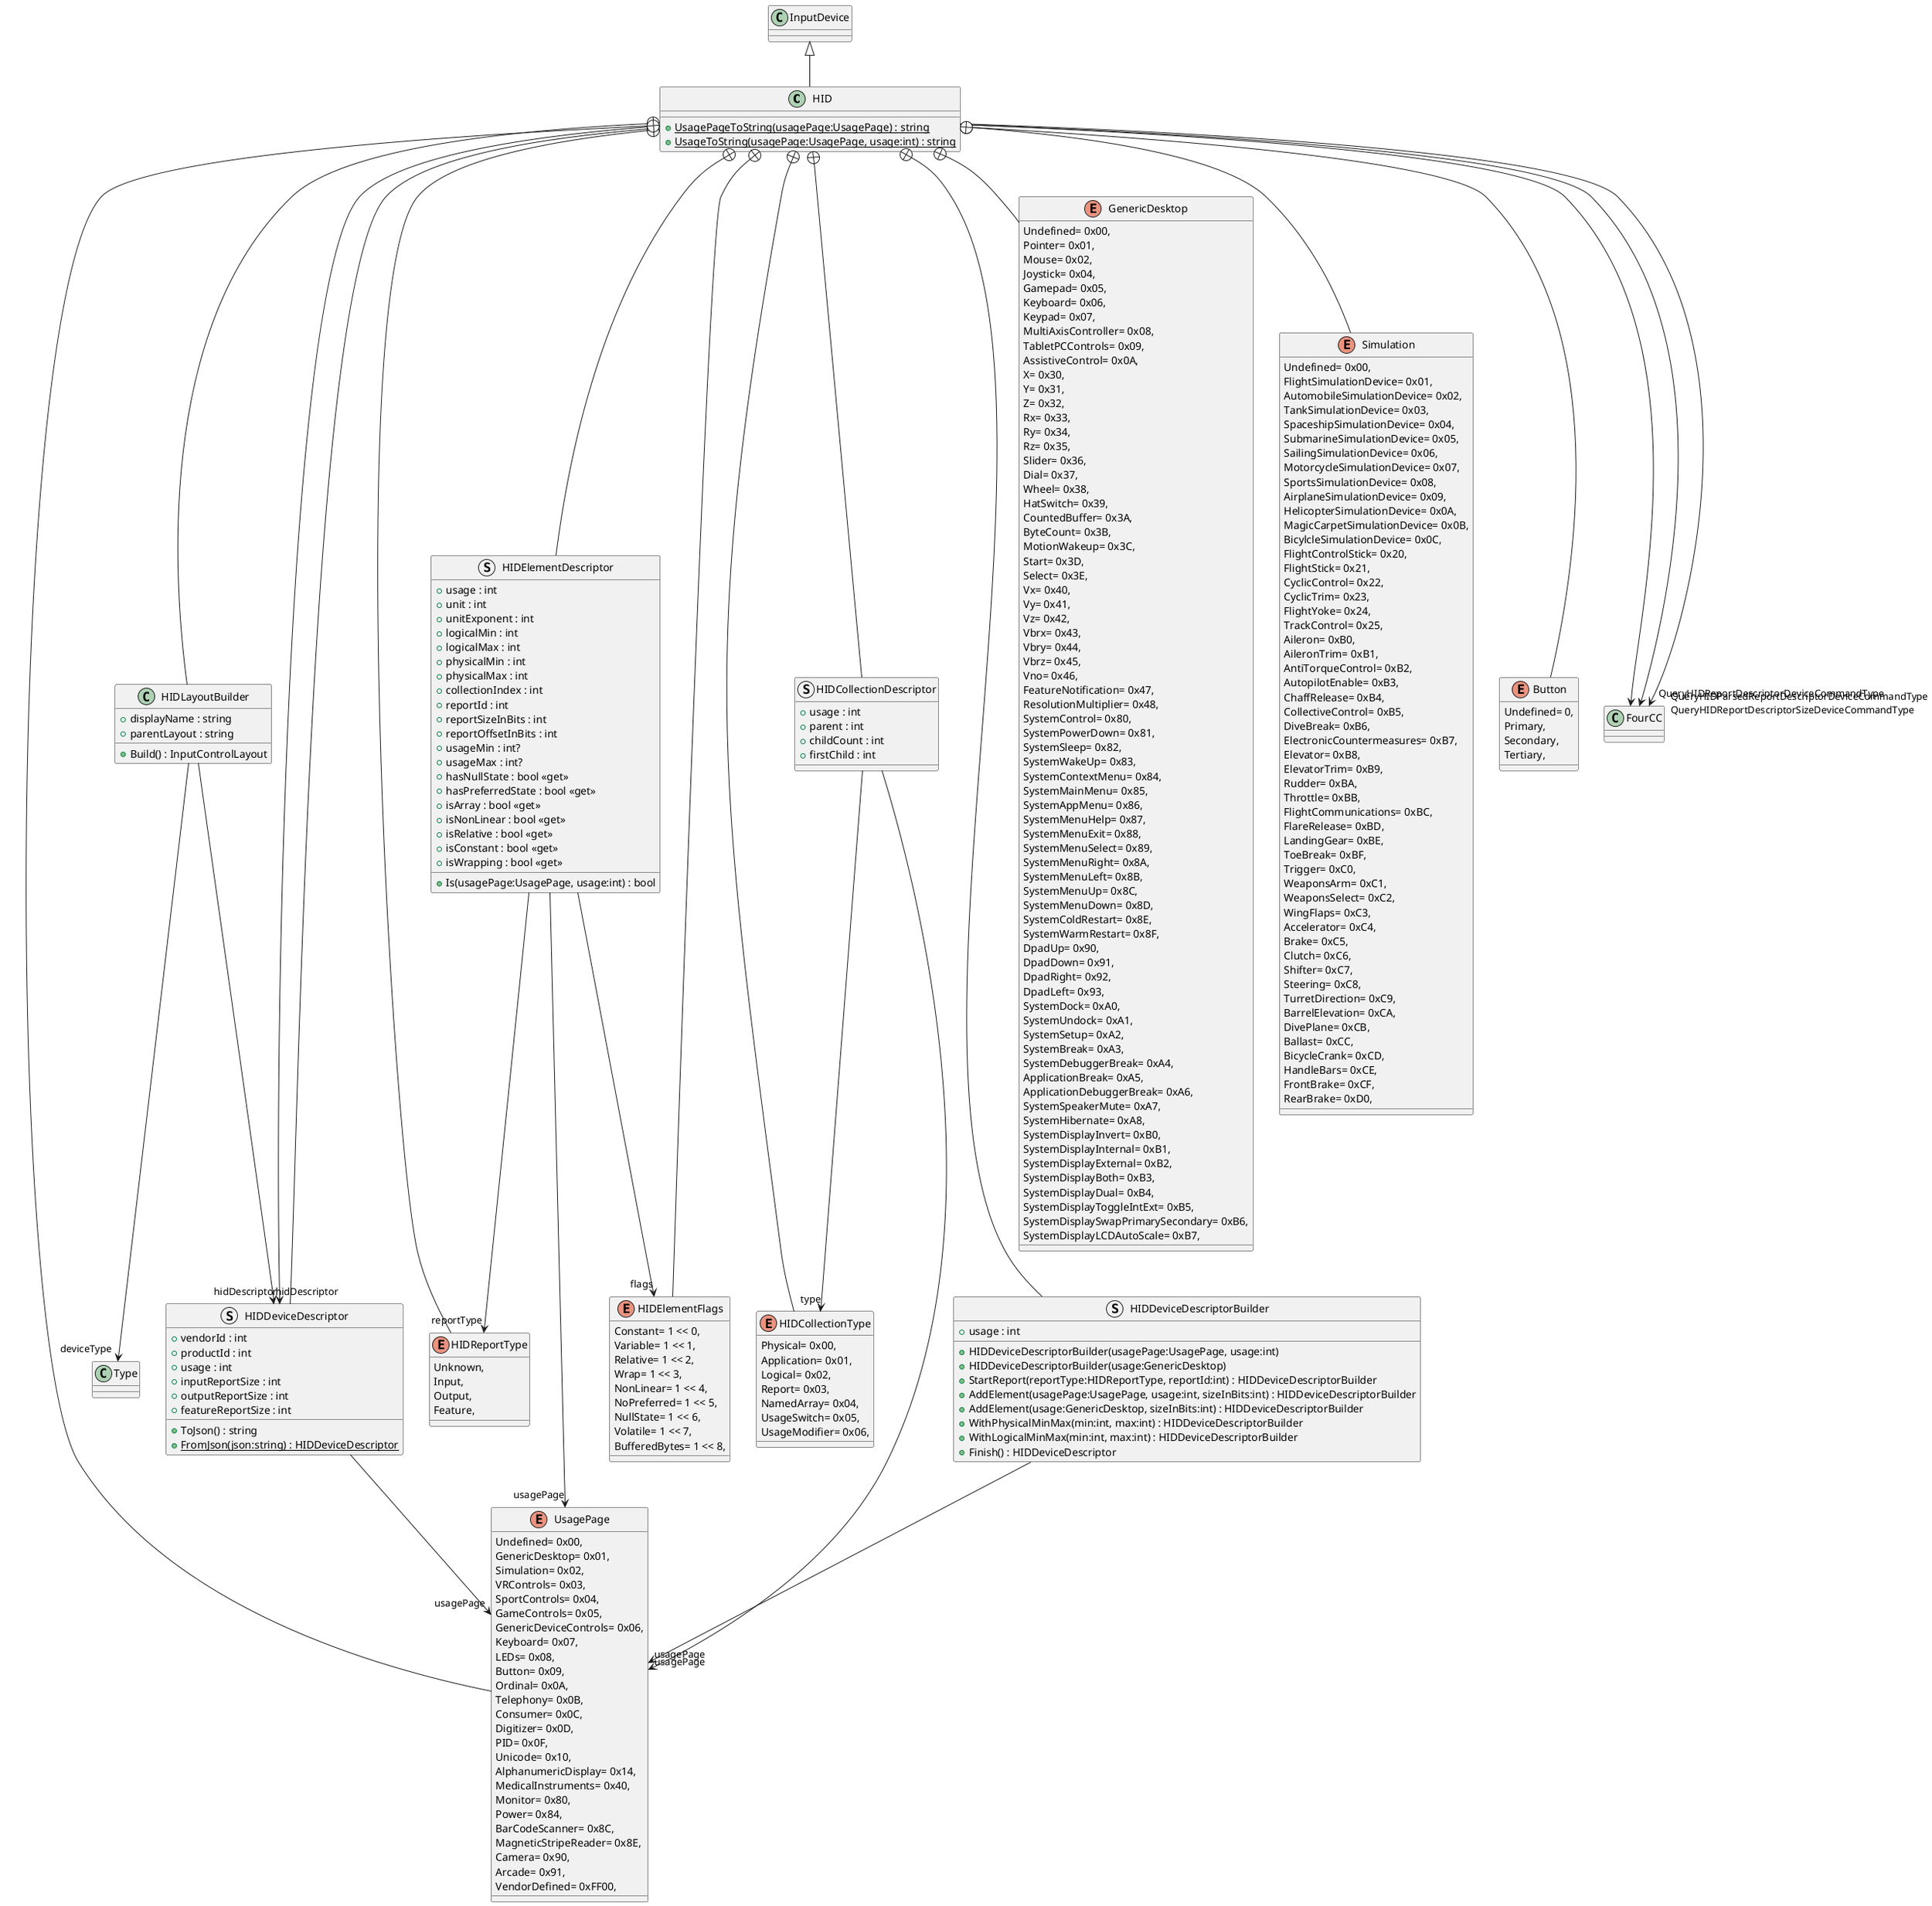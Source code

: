 @startuml
class HID {
    + {static} UsagePageToString(usagePage:UsagePage) : string
    + {static} UsageToString(usagePage:UsagePage, usage:int) : string
}
class HIDLayoutBuilder {
    + displayName : string
    + parentLayout : string
    + Build() : InputControlLayout
}
enum HIDReportType {
    Unknown,
    Input,
    Output,
    Feature,
}
enum HIDCollectionType {
    Physical= 0x00,
    Application= 0x01,
    Logical= 0x02,
    Report= 0x03,
    NamedArray= 0x04,
    UsageSwitch= 0x05,
    UsageModifier= 0x06,
}
enum HIDElementFlags {
    Constant= 1 << 0,
    Variable= 1 << 1,
    Relative= 1 << 2,
    Wrap= 1 << 3,
    NonLinear= 1 << 4,
    NoPreferred= 1 << 5,
    NullState= 1 << 6,
    Volatile= 1 << 7,
    BufferedBytes= 1 << 8,
}
struct HIDElementDescriptor {
    + usage : int
    + unit : int
    + unitExponent : int
    + logicalMin : int
    + logicalMax : int
    + physicalMin : int
    + physicalMax : int
    + collectionIndex : int
    + reportId : int
    + reportSizeInBits : int
    + reportOffsetInBits : int
    + usageMin : int?
    + usageMax : int?
    + hasNullState : bool <<get>>
    + hasPreferredState : bool <<get>>
    + isArray : bool <<get>>
    + isNonLinear : bool <<get>>
    + isRelative : bool <<get>>
    + isConstant : bool <<get>>
    + isWrapping : bool <<get>>
    + Is(usagePage:UsagePage, usage:int) : bool
}
struct HIDCollectionDescriptor {
    + usage : int
    + parent : int
    + childCount : int
    + firstChild : int
}
struct HIDDeviceDescriptor {
    + vendorId : int
    + productId : int
    + usage : int
    + inputReportSize : int
    + outputReportSize : int
    + featureReportSize : int
    + ToJson() : string
    + {static} FromJson(json:string) : HIDDeviceDescriptor
}
struct HIDDeviceDescriptorBuilder {
    + usage : int
    + HIDDeviceDescriptorBuilder(usagePage:UsagePage, usage:int)
    + HIDDeviceDescriptorBuilder(usage:GenericDesktop)
    + StartReport(reportType:HIDReportType, reportId:int) : HIDDeviceDescriptorBuilder
    + AddElement(usagePage:UsagePage, usage:int, sizeInBits:int) : HIDDeviceDescriptorBuilder
    + AddElement(usage:GenericDesktop, sizeInBits:int) : HIDDeviceDescriptorBuilder
    + WithPhysicalMinMax(min:int, max:int) : HIDDeviceDescriptorBuilder
    + WithLogicalMinMax(min:int, max:int) : HIDDeviceDescriptorBuilder
    + Finish() : HIDDeviceDescriptor
}
enum UsagePage {
    Undefined= 0x00,
    GenericDesktop= 0x01,
    Simulation= 0x02,
    VRControls= 0x03,
    SportControls= 0x04,
    GameControls= 0x05,
    GenericDeviceControls= 0x06,
    Keyboard= 0x07,
    LEDs= 0x08,
    Button= 0x09,
    Ordinal= 0x0A,
    Telephony= 0x0B,
    Consumer= 0x0C,
    Digitizer= 0x0D,
    PID= 0x0F,
    Unicode= 0x10,
    AlphanumericDisplay= 0x14,
    MedicalInstruments= 0x40,
    Monitor= 0x80,
    Power= 0x84,
    BarCodeScanner= 0x8C,
    MagneticStripeReader= 0x8E,
    Camera= 0x90,
    Arcade= 0x91,
    VendorDefined= 0xFF00,
}
enum GenericDesktop {
    Undefined= 0x00,
    Pointer= 0x01,
    Mouse= 0x02,
    Joystick= 0x04,
    Gamepad= 0x05,
    Keyboard= 0x06,
    Keypad= 0x07,
    MultiAxisController= 0x08,
    TabletPCControls= 0x09,
    AssistiveControl= 0x0A,
    X= 0x30,
    Y= 0x31,
    Z= 0x32,
    Rx= 0x33,
    Ry= 0x34,
    Rz= 0x35,
    Slider= 0x36,
    Dial= 0x37,
    Wheel= 0x38,
    HatSwitch= 0x39,
    CountedBuffer= 0x3A,
    ByteCount= 0x3B,
    MotionWakeup= 0x3C,
    Start= 0x3D,
    Select= 0x3E,
    Vx= 0x40,
    Vy= 0x41,
    Vz= 0x42,
    Vbrx= 0x43,
    Vbry= 0x44,
    Vbrz= 0x45,
    Vno= 0x46,
    FeatureNotification= 0x47,
    ResolutionMultiplier= 0x48,
    SystemControl= 0x80,
    SystemPowerDown= 0x81,
    SystemSleep= 0x82,
    SystemWakeUp= 0x83,
    SystemContextMenu= 0x84,
    SystemMainMenu= 0x85,
    SystemAppMenu= 0x86,
    SystemMenuHelp= 0x87,
    SystemMenuExit= 0x88,
    SystemMenuSelect= 0x89,
    SystemMenuRight= 0x8A,
    SystemMenuLeft= 0x8B,
    SystemMenuUp= 0x8C,
    SystemMenuDown= 0x8D,
    SystemColdRestart= 0x8E,
    SystemWarmRestart= 0x8F,
    DpadUp= 0x90,
    DpadDown= 0x91,
    DpadRight= 0x92,
    DpadLeft= 0x93,
    SystemDock= 0xA0,
    SystemUndock= 0xA1,
    SystemSetup= 0xA2,
    SystemBreak= 0xA3,
    SystemDebuggerBreak= 0xA4,
    ApplicationBreak= 0xA5,
    ApplicationDebuggerBreak= 0xA6,
    SystemSpeakerMute= 0xA7,
    SystemHibernate= 0xA8,
    SystemDisplayInvert= 0xB0,
    SystemDisplayInternal= 0xB1,
    SystemDisplayExternal= 0xB2,
    SystemDisplayBoth= 0xB3,
    SystemDisplayDual= 0xB4,
    SystemDisplayToggleIntExt= 0xB5,
    SystemDisplaySwapPrimarySecondary= 0xB6,
    SystemDisplayLCDAutoScale= 0xB7,
}
enum Simulation {
    Undefined= 0x00,
    FlightSimulationDevice= 0x01,
    AutomobileSimulationDevice= 0x02,
    TankSimulationDevice= 0x03,
    SpaceshipSimulationDevice= 0x04,
    SubmarineSimulationDevice= 0x05,
    SailingSimulationDevice= 0x06,
    MotorcycleSimulationDevice= 0x07,
    SportsSimulationDevice= 0x08,
    AirplaneSimulationDevice= 0x09,
    HelicopterSimulationDevice= 0x0A,
    MagicCarpetSimulationDevice= 0x0B,
    BicylcleSimulationDevice= 0x0C,
    FlightControlStick= 0x20,
    FlightStick= 0x21,
    CyclicControl= 0x22,
    CyclicTrim= 0x23,
    FlightYoke= 0x24,
    TrackControl= 0x25,
    Aileron= 0xB0,
    AileronTrim= 0xB1,
    AntiTorqueControl= 0xB2,
    AutopilotEnable= 0xB3,
    ChaffRelease= 0xB4,
    CollectiveControl= 0xB5,
    DiveBreak= 0xB6,
    ElectronicCountermeasures= 0xB7,
    Elevator= 0xB8,
    ElevatorTrim= 0xB9,
    Rudder= 0xBA,
    Throttle= 0xBB,
    FlightCommunications= 0xBC,
    FlareRelease= 0xBD,
    LandingGear= 0xBE,
    ToeBreak= 0xBF,
    Trigger= 0xC0,
    WeaponsArm= 0xC1,
    WeaponsSelect= 0xC2,
    WingFlaps= 0xC3,
    Accelerator= 0xC4,
    Brake= 0xC5,
    Clutch= 0xC6,
    Shifter= 0xC7,
    Steering= 0xC8,
    TurretDirection= 0xC9,
    BarrelElevation= 0xCA,
    DivePlane= 0xCB,
    Ballast= 0xCC,
    BicycleCrank= 0xCD,
    HandleBars= 0xCE,
    FrontBrake= 0xCF,
    RearBrake= 0xD0,
}
enum Button {
    Undefined= 0,
    Primary,
    Secondary,
    Tertiary,
}
InputDevice <|-- HID
HID --> "QueryHIDReportDescriptorDeviceCommandType" FourCC
HID --> "QueryHIDReportDescriptorSizeDeviceCommandType" FourCC
HID --> "QueryHIDParsedReportDescriptorDeviceCommandType" FourCC
HID --> "hidDescriptor" HIDDeviceDescriptor
HID +-- HIDLayoutBuilder
HIDLayoutBuilder --> "hidDescriptor" HIDDeviceDescriptor
HIDLayoutBuilder --> "deviceType" Type
HID +-- HIDReportType
HID +-- HIDCollectionType
HID +-- HIDElementFlags
HID +-- HIDElementDescriptor
HIDElementDescriptor --> "usagePage" UsagePage
HIDElementDescriptor --> "reportType" HIDReportType
HIDElementDescriptor --> "flags" HIDElementFlags
HID +-- HIDCollectionDescriptor
HIDCollectionDescriptor --> "type" HIDCollectionType
HIDCollectionDescriptor --> "usagePage" UsagePage
HID +-- HIDDeviceDescriptor
HIDDeviceDescriptor --> "usagePage" UsagePage
HID +-- HIDDeviceDescriptorBuilder
HIDDeviceDescriptorBuilder --> "usagePage" UsagePage
HID +-- UsagePage
HID +-- GenericDesktop
HID +-- Simulation
HID +-- Button
@enduml

